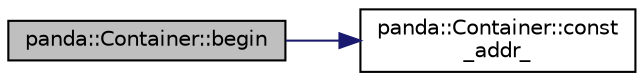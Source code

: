 digraph "panda::Container::begin"
{
 // INTERACTIVE_SVG=YES
  edge [fontname="Helvetica",fontsize="10",labelfontname="Helvetica",labelfontsize="10"];
  node [fontname="Helvetica",fontsize="10",shape=record];
  rankdir="LR";
  Node1 [label="panda::Container::begin",height=0.2,width=0.4,color="black", fillcolor="grey75", style="filled" fontcolor="black"];
  Node1 -> Node2 [color="midnightblue",fontsize="10",style="solid"];
  Node2 [label="panda::Container::const\l_addr_",height=0.2,width=0.4,color="black", fillcolor="white", style="filled",URL="$classpanda_1_1Container.html#a92b22e7d3f1f73de8e9a8b4350bc8f2f"];
}
